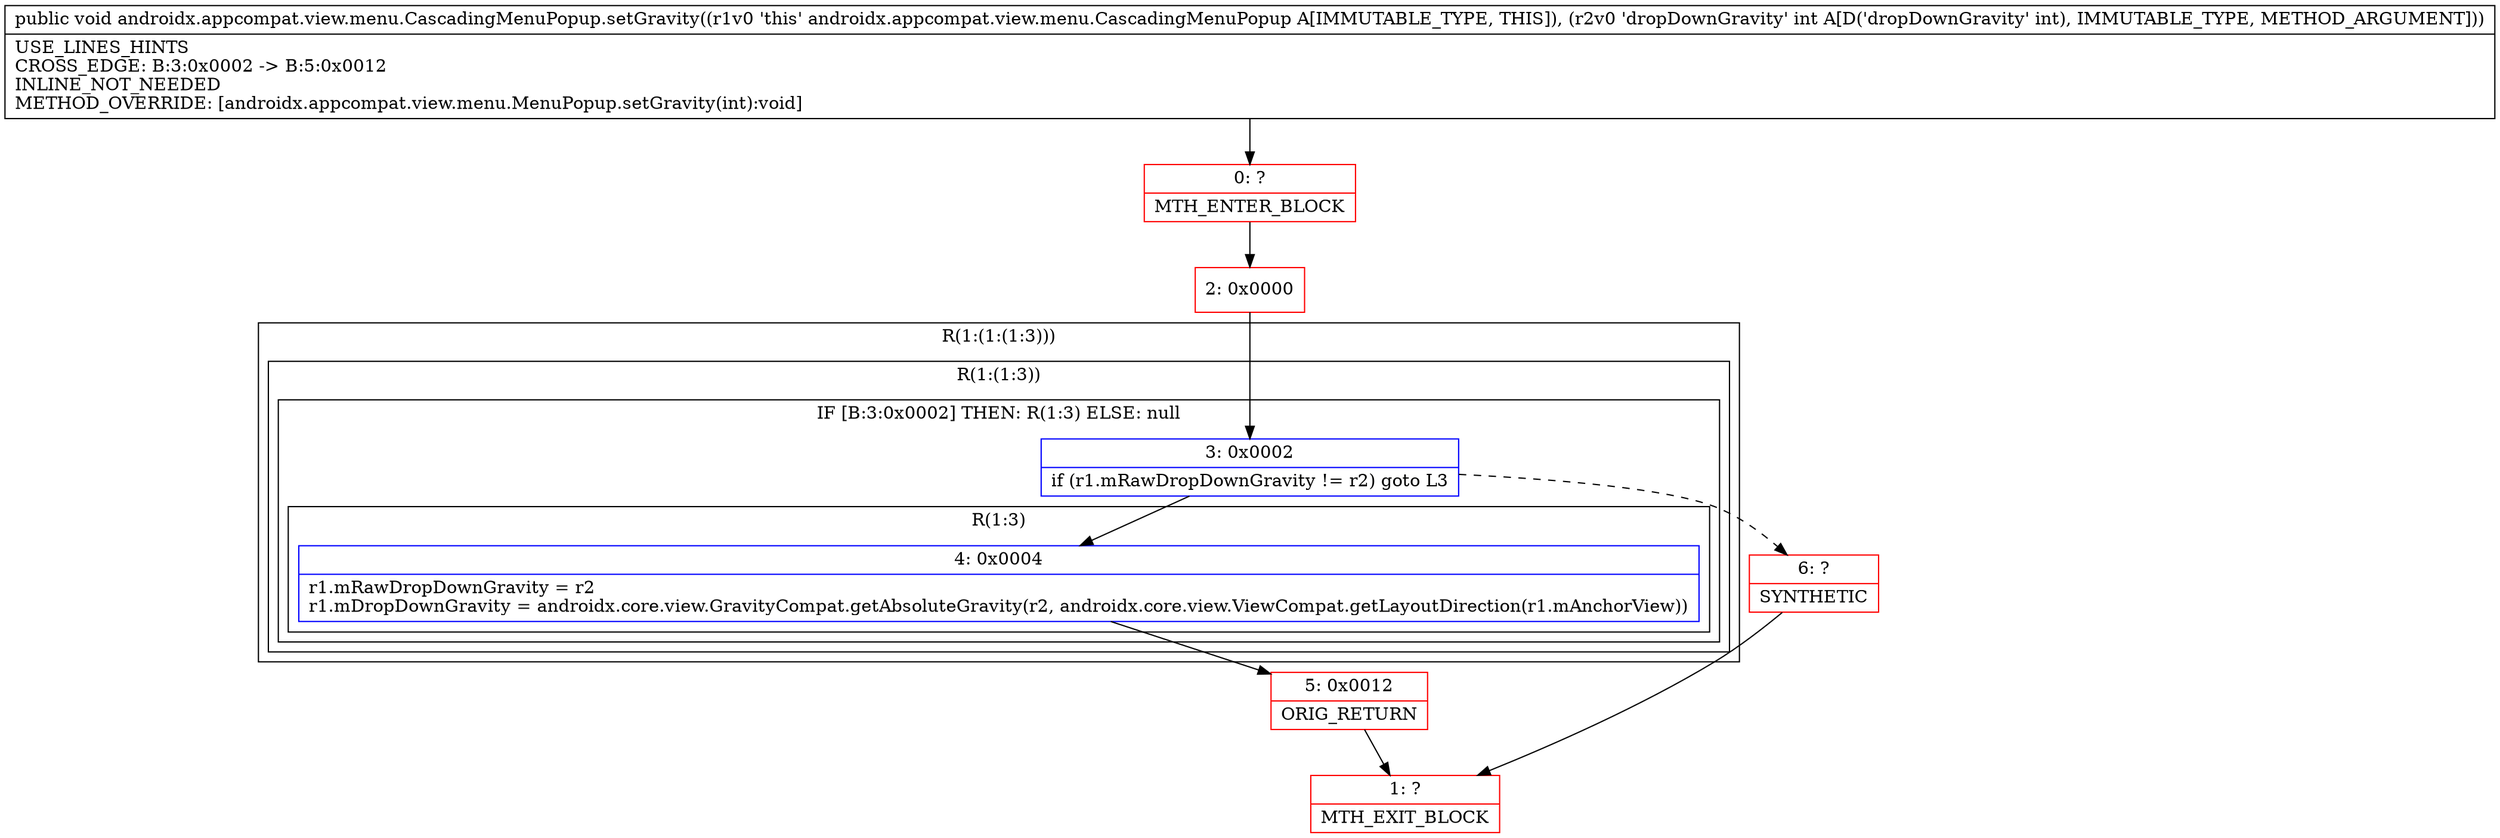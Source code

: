 digraph "CFG forandroidx.appcompat.view.menu.CascadingMenuPopup.setGravity(I)V" {
subgraph cluster_Region_223336662 {
label = "R(1:(1:(1:3)))";
node [shape=record,color=blue];
subgraph cluster_Region_1567919757 {
label = "R(1:(1:3))";
node [shape=record,color=blue];
subgraph cluster_IfRegion_902657141 {
label = "IF [B:3:0x0002] THEN: R(1:3) ELSE: null";
node [shape=record,color=blue];
Node_3 [shape=record,label="{3\:\ 0x0002|if (r1.mRawDropDownGravity != r2) goto L3\l}"];
subgraph cluster_Region_1325965059 {
label = "R(1:3)";
node [shape=record,color=blue];
Node_4 [shape=record,label="{4\:\ 0x0004|r1.mRawDropDownGravity = r2\lr1.mDropDownGravity = androidx.core.view.GravityCompat.getAbsoluteGravity(r2, androidx.core.view.ViewCompat.getLayoutDirection(r1.mAnchorView))\l}"];
}
}
}
}
Node_0 [shape=record,color=red,label="{0\:\ ?|MTH_ENTER_BLOCK\l}"];
Node_2 [shape=record,color=red,label="{2\:\ 0x0000}"];
Node_5 [shape=record,color=red,label="{5\:\ 0x0012|ORIG_RETURN\l}"];
Node_1 [shape=record,color=red,label="{1\:\ ?|MTH_EXIT_BLOCK\l}"];
Node_6 [shape=record,color=red,label="{6\:\ ?|SYNTHETIC\l}"];
MethodNode[shape=record,label="{public void androidx.appcompat.view.menu.CascadingMenuPopup.setGravity((r1v0 'this' androidx.appcompat.view.menu.CascadingMenuPopup A[IMMUTABLE_TYPE, THIS]), (r2v0 'dropDownGravity' int A[D('dropDownGravity' int), IMMUTABLE_TYPE, METHOD_ARGUMENT]))  | USE_LINES_HINTS\lCROSS_EDGE: B:3:0x0002 \-\> B:5:0x0012\lINLINE_NOT_NEEDED\lMETHOD_OVERRIDE: [androidx.appcompat.view.menu.MenuPopup.setGravity(int):void]\l}"];
MethodNode -> Node_0;Node_3 -> Node_4;
Node_3 -> Node_6[style=dashed];
Node_4 -> Node_5;
Node_0 -> Node_2;
Node_2 -> Node_3;
Node_5 -> Node_1;
Node_6 -> Node_1;
}

